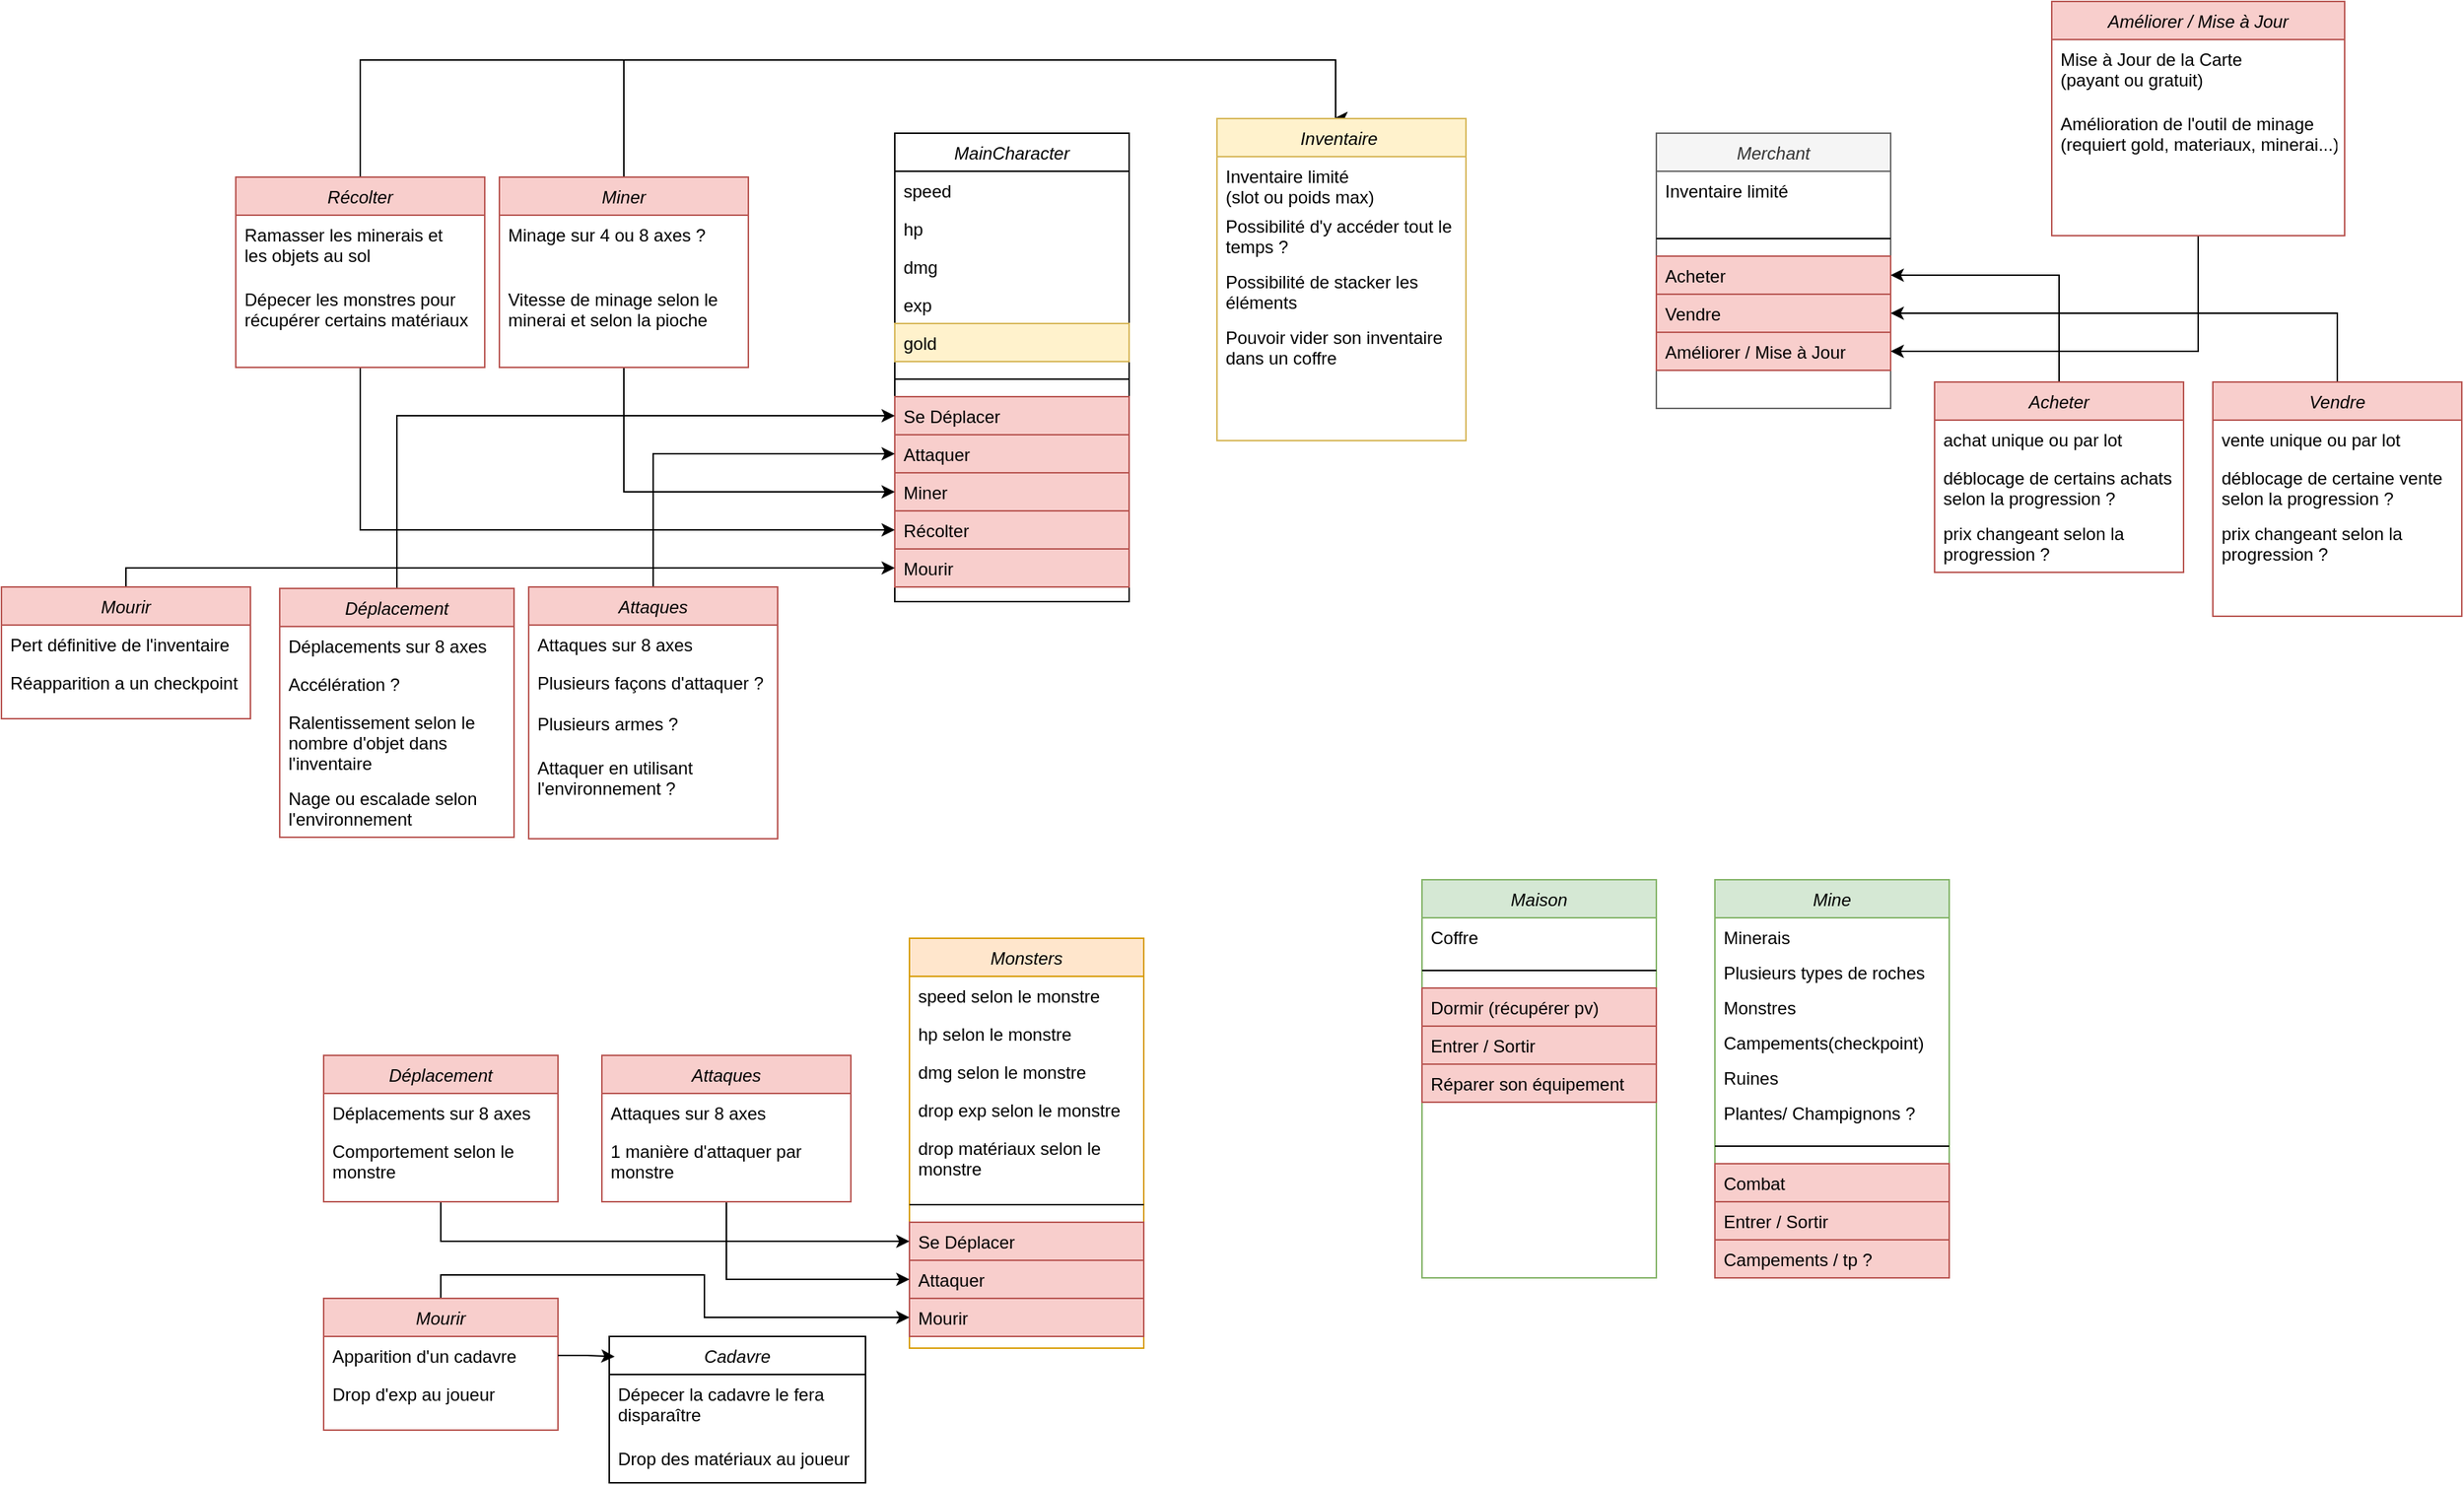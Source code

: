 <mxfile version="26.1.0">
  <diagram id="C5RBs43oDa-KdzZeNtuy" name="Page-1">
    <mxGraphModel dx="2159" dy="1051" grid="1" gridSize="10" guides="1" tooltips="1" connect="1" arrows="1" fold="1" page="1" pageScale="1" pageWidth="827" pageHeight="1169" math="0" shadow="0">
      <root>
        <mxCell id="WIyWlLk6GJQsqaUBKTNV-0" />
        <mxCell id="WIyWlLk6GJQsqaUBKTNV-1" parent="WIyWlLk6GJQsqaUBKTNV-0" />
        <mxCell id="zkfFHV4jXpPFQw0GAbJ--0" value="MainCharacter" style="swimlane;fontStyle=2;align=center;verticalAlign=top;childLayout=stackLayout;horizontal=1;startSize=26;horizontalStack=0;resizeParent=1;resizeLast=0;collapsible=1;marginBottom=0;rounded=0;shadow=0;strokeWidth=1;" parent="WIyWlLk6GJQsqaUBKTNV-1" vertex="1">
          <mxGeometry x="230" y="110" width="160" height="320" as="geometry">
            <mxRectangle x="230" y="140" width="160" height="26" as="alternateBounds" />
          </mxGeometry>
        </mxCell>
        <mxCell id="zkfFHV4jXpPFQw0GAbJ--1" value="speed&#xa;" style="text;align=left;verticalAlign=top;spacingLeft=4;spacingRight=4;overflow=hidden;rotatable=0;points=[[0,0.5],[1,0.5]];portConstraint=eastwest;" parent="zkfFHV4jXpPFQw0GAbJ--0" vertex="1">
          <mxGeometry y="26" width="160" height="26" as="geometry" />
        </mxCell>
        <mxCell id="zkfFHV4jXpPFQw0GAbJ--2" value="hp" style="text;align=left;verticalAlign=top;spacingLeft=4;spacingRight=4;overflow=hidden;rotatable=0;points=[[0,0.5],[1,0.5]];portConstraint=eastwest;rounded=0;shadow=0;html=0;" parent="zkfFHV4jXpPFQw0GAbJ--0" vertex="1">
          <mxGeometry y="52" width="160" height="26" as="geometry" />
        </mxCell>
        <mxCell id="zkfFHV4jXpPFQw0GAbJ--3" value="dmg&#xa;" style="text;align=left;verticalAlign=top;spacingLeft=4;spacingRight=4;overflow=hidden;rotatable=0;points=[[0,0.5],[1,0.5]];portConstraint=eastwest;rounded=0;shadow=0;html=0;" parent="zkfFHV4jXpPFQw0GAbJ--0" vertex="1">
          <mxGeometry y="78" width="160" height="26" as="geometry" />
        </mxCell>
        <mxCell id="N3ArxVO0G3h0Xi9gSyZn-0" value="exp" style="text;align=left;verticalAlign=top;spacingLeft=4;spacingRight=4;overflow=hidden;rotatable=0;points=[[0,0.5],[1,0.5]];portConstraint=eastwest;rounded=0;shadow=0;html=0;" vertex="1" parent="zkfFHV4jXpPFQw0GAbJ--0">
          <mxGeometry y="104" width="160" height="26" as="geometry" />
        </mxCell>
        <mxCell id="N3ArxVO0G3h0Xi9gSyZn-1" value="gold" style="text;align=left;verticalAlign=top;spacingLeft=4;spacingRight=4;overflow=hidden;rotatable=0;points=[[0,0.5],[1,0.5]];portConstraint=eastwest;rounded=0;shadow=0;html=0;fillColor=#fff2cc;strokeColor=#d6b656;" vertex="1" parent="zkfFHV4jXpPFQw0GAbJ--0">
          <mxGeometry y="130" width="160" height="26" as="geometry" />
        </mxCell>
        <mxCell id="zkfFHV4jXpPFQw0GAbJ--4" value="" style="line;html=1;strokeWidth=1;align=left;verticalAlign=middle;spacingTop=-1;spacingLeft=3;spacingRight=3;rotatable=0;labelPosition=right;points=[];portConstraint=eastwest;" parent="zkfFHV4jXpPFQw0GAbJ--0" vertex="1">
          <mxGeometry y="156" width="160" height="24" as="geometry" />
        </mxCell>
        <mxCell id="N3ArxVO0G3h0Xi9gSyZn-2" value="Se Déplacer" style="text;align=left;verticalAlign=top;spacingLeft=4;spacingRight=4;overflow=hidden;rotatable=0;points=[[0,0.5],[1,0.5]];portConstraint=eastwest;rounded=0;shadow=0;html=0;fillColor=#f8cecc;strokeColor=#b85450;" vertex="1" parent="zkfFHV4jXpPFQw0GAbJ--0">
          <mxGeometry y="180" width="160" height="26" as="geometry" />
        </mxCell>
        <mxCell id="N3ArxVO0G3h0Xi9gSyZn-3" value="Attaquer" style="text;align=left;verticalAlign=top;spacingLeft=4;spacingRight=4;overflow=hidden;rotatable=0;points=[[0,0.5],[1,0.5]];portConstraint=eastwest;rounded=0;shadow=0;html=0;fillColor=#f8cecc;strokeColor=#b85450;" vertex="1" parent="zkfFHV4jXpPFQw0GAbJ--0">
          <mxGeometry y="206" width="160" height="26" as="geometry" />
        </mxCell>
        <mxCell id="N3ArxVO0G3h0Xi9gSyZn-4" value="Miner" style="text;align=left;verticalAlign=top;spacingLeft=4;spacingRight=4;overflow=hidden;rotatable=0;points=[[0,0.5],[1,0.5]];portConstraint=eastwest;rounded=0;shadow=0;html=0;fillColor=#f8cecc;strokeColor=#b85450;" vertex="1" parent="zkfFHV4jXpPFQw0GAbJ--0">
          <mxGeometry y="232" width="160" height="26" as="geometry" />
        </mxCell>
        <mxCell id="N3ArxVO0G3h0Xi9gSyZn-5" value="Récolter&#xa;" style="text;align=left;verticalAlign=top;spacingLeft=4;spacingRight=4;overflow=hidden;rotatable=0;points=[[0,0.5],[1,0.5]];portConstraint=eastwest;rounded=0;shadow=0;html=0;fillColor=#f8cecc;strokeColor=#b85450;" vertex="1" parent="zkfFHV4jXpPFQw0GAbJ--0">
          <mxGeometry y="258" width="160" height="26" as="geometry" />
        </mxCell>
        <mxCell id="N3ArxVO0G3h0Xi9gSyZn-73" value="Mourir" style="text;align=left;verticalAlign=top;spacingLeft=4;spacingRight=4;overflow=hidden;rotatable=0;points=[[0,0.5],[1,0.5]];portConstraint=eastwest;rounded=0;shadow=0;html=0;fillColor=#f8cecc;strokeColor=#b85450;" vertex="1" parent="zkfFHV4jXpPFQw0GAbJ--0">
          <mxGeometry y="284" width="160" height="26" as="geometry" />
        </mxCell>
        <mxCell id="N3ArxVO0G3h0Xi9gSyZn-35" style="edgeStyle=orthogonalEdgeStyle;rounded=0;orthogonalLoop=1;jettySize=auto;html=1;entryX=0;entryY=0.5;entryDx=0;entryDy=0;" edge="1" parent="WIyWlLk6GJQsqaUBKTNV-1" source="N3ArxVO0G3h0Xi9gSyZn-6" target="N3ArxVO0G3h0Xi9gSyZn-2">
          <mxGeometry relative="1" as="geometry" />
        </mxCell>
        <mxCell id="N3ArxVO0G3h0Xi9gSyZn-6" value="Déplacement" style="swimlane;fontStyle=2;align=center;verticalAlign=top;childLayout=stackLayout;horizontal=1;startSize=26;horizontalStack=0;resizeParent=1;resizeLast=0;collapsible=1;marginBottom=0;rounded=0;shadow=0;strokeWidth=1;fillColor=#f8cecc;strokeColor=#b85450;" vertex="1" parent="WIyWlLk6GJQsqaUBKTNV-1">
          <mxGeometry x="-190" y="421" width="160" height="170" as="geometry">
            <mxRectangle x="230" y="140" width="160" height="26" as="alternateBounds" />
          </mxGeometry>
        </mxCell>
        <mxCell id="N3ArxVO0G3h0Xi9gSyZn-9" value="Déplacements sur 8 axes" style="text;align=left;verticalAlign=top;spacingLeft=4;spacingRight=4;overflow=hidden;rotatable=0;points=[[0,0.5],[1,0.5]];portConstraint=eastwest;rounded=0;shadow=0;html=0;" vertex="1" parent="N3ArxVO0G3h0Xi9gSyZn-6">
          <mxGeometry y="26" width="160" height="26" as="geometry" />
        </mxCell>
        <mxCell id="N3ArxVO0G3h0Xi9gSyZn-10" value="Accélération ?" style="text;align=left;verticalAlign=top;spacingLeft=4;spacingRight=4;overflow=hidden;rotatable=0;points=[[0,0.5],[1,0.5]];portConstraint=eastwest;rounded=0;shadow=0;html=0;" vertex="1" parent="N3ArxVO0G3h0Xi9gSyZn-6">
          <mxGeometry y="52" width="160" height="26" as="geometry" />
        </mxCell>
        <mxCell id="N3ArxVO0G3h0Xi9gSyZn-11" value="Ralentissement selon le &#xa;nombre d&#39;objet dans &#xa;l&#39;inventaire" style="text;align=left;verticalAlign=top;spacingLeft=4;spacingRight=4;overflow=hidden;rotatable=0;points=[[0,0.5],[1,0.5]];portConstraint=eastwest;rounded=0;shadow=0;html=0;" vertex="1" parent="N3ArxVO0G3h0Xi9gSyZn-6">
          <mxGeometry y="78" width="160" height="52" as="geometry" />
        </mxCell>
        <mxCell id="N3ArxVO0G3h0Xi9gSyZn-17" value="Nage ou escalade selon&#xa;l&#39;environnement" style="text;align=left;verticalAlign=top;spacingLeft=4;spacingRight=4;overflow=hidden;rotatable=0;points=[[0,0.5],[1,0.5]];portConstraint=eastwest;rounded=0;shadow=0;html=0;" vertex="1" parent="N3ArxVO0G3h0Xi9gSyZn-6">
          <mxGeometry y="130" width="160" height="40" as="geometry" />
        </mxCell>
        <mxCell id="N3ArxVO0G3h0Xi9gSyZn-34" style="edgeStyle=orthogonalEdgeStyle;rounded=0;orthogonalLoop=1;jettySize=auto;html=1;entryX=0;entryY=0.5;entryDx=0;entryDy=0;" edge="1" parent="WIyWlLk6GJQsqaUBKTNV-1" source="N3ArxVO0G3h0Xi9gSyZn-18" target="N3ArxVO0G3h0Xi9gSyZn-3">
          <mxGeometry relative="1" as="geometry" />
        </mxCell>
        <mxCell id="N3ArxVO0G3h0Xi9gSyZn-18" value="Attaques" style="swimlane;fontStyle=2;align=center;verticalAlign=top;childLayout=stackLayout;horizontal=1;startSize=26;horizontalStack=0;resizeParent=1;resizeLast=0;collapsible=1;marginBottom=0;rounded=0;shadow=0;strokeWidth=1;fillColor=#f8cecc;strokeColor=#b85450;" vertex="1" parent="WIyWlLk6GJQsqaUBKTNV-1">
          <mxGeometry x="-20" y="420" width="170" height="172" as="geometry">
            <mxRectangle x="230" y="140" width="160" height="26" as="alternateBounds" />
          </mxGeometry>
        </mxCell>
        <mxCell id="N3ArxVO0G3h0Xi9gSyZn-19" value="Attaques sur 8 axes" style="text;align=left;verticalAlign=top;spacingLeft=4;spacingRight=4;overflow=hidden;rotatable=0;points=[[0,0.5],[1,0.5]];portConstraint=eastwest;rounded=0;shadow=0;html=0;" vertex="1" parent="N3ArxVO0G3h0Xi9gSyZn-18">
          <mxGeometry y="26" width="170" height="26" as="geometry" />
        </mxCell>
        <mxCell id="N3ArxVO0G3h0Xi9gSyZn-20" value="Plusieurs façons d&#39;attaquer ?" style="text;align=left;verticalAlign=top;spacingLeft=4;spacingRight=4;overflow=hidden;rotatable=0;points=[[0,0.5],[1,0.5]];portConstraint=eastwest;rounded=0;shadow=0;html=0;" vertex="1" parent="N3ArxVO0G3h0Xi9gSyZn-18">
          <mxGeometry y="52" width="170" height="28" as="geometry" />
        </mxCell>
        <mxCell id="N3ArxVO0G3h0Xi9gSyZn-21" value="Plusieurs armes ?" style="text;align=left;verticalAlign=top;spacingLeft=4;spacingRight=4;overflow=hidden;rotatable=0;points=[[0,0.5],[1,0.5]];portConstraint=eastwest;rounded=0;shadow=0;html=0;" vertex="1" parent="N3ArxVO0G3h0Xi9gSyZn-18">
          <mxGeometry y="80" width="170" height="30" as="geometry" />
        </mxCell>
        <mxCell id="N3ArxVO0G3h0Xi9gSyZn-22" value="Attaquer en utilisant &#xa;l&#39;environnement ?" style="text;align=left;verticalAlign=top;spacingLeft=4;spacingRight=4;overflow=hidden;rotatable=0;points=[[0,0.5],[1,0.5]];portConstraint=eastwest;rounded=0;shadow=0;html=0;" vertex="1" parent="N3ArxVO0G3h0Xi9gSyZn-18">
          <mxGeometry y="110" width="170" height="40" as="geometry" />
        </mxCell>
        <mxCell id="N3ArxVO0G3h0Xi9gSyZn-33" style="edgeStyle=orthogonalEdgeStyle;rounded=0;orthogonalLoop=1;jettySize=auto;html=1;entryX=0;entryY=0.5;entryDx=0;entryDy=0;" edge="1" parent="WIyWlLk6GJQsqaUBKTNV-1" source="N3ArxVO0G3h0Xi9gSyZn-23" target="N3ArxVO0G3h0Xi9gSyZn-4">
          <mxGeometry relative="1" as="geometry" />
        </mxCell>
        <mxCell id="N3ArxVO0G3h0Xi9gSyZn-43" style="edgeStyle=orthogonalEdgeStyle;rounded=0;orthogonalLoop=1;jettySize=auto;html=1;" edge="1" parent="WIyWlLk6GJQsqaUBKTNV-1" source="N3ArxVO0G3h0Xi9gSyZn-23">
          <mxGeometry relative="1" as="geometry">
            <mxPoint x="530" y="100" as="targetPoint" />
            <Array as="points">
              <mxPoint x="45" y="60" />
              <mxPoint x="531" y="60" />
            </Array>
          </mxGeometry>
        </mxCell>
        <mxCell id="N3ArxVO0G3h0Xi9gSyZn-23" value="Miner" style="swimlane;fontStyle=2;align=center;verticalAlign=top;childLayout=stackLayout;horizontal=1;startSize=26;horizontalStack=0;resizeParent=1;resizeLast=0;collapsible=1;marginBottom=0;rounded=0;shadow=0;strokeWidth=1;fillColor=#f8cecc;strokeColor=#b85450;" vertex="1" parent="WIyWlLk6GJQsqaUBKTNV-1">
          <mxGeometry x="-40" y="140" width="170" height="130" as="geometry">
            <mxRectangle x="230" y="140" width="160" height="26" as="alternateBounds" />
          </mxGeometry>
        </mxCell>
        <mxCell id="N3ArxVO0G3h0Xi9gSyZn-24" value="Minage sur 4 ou 8 axes ?&#xa;" style="text;align=left;verticalAlign=top;spacingLeft=4;spacingRight=4;overflow=hidden;rotatable=0;points=[[0,0.5],[1,0.5]];portConstraint=eastwest;rounded=0;shadow=0;html=0;" vertex="1" parent="N3ArxVO0G3h0Xi9gSyZn-23">
          <mxGeometry y="26" width="170" height="44" as="geometry" />
        </mxCell>
        <mxCell id="N3ArxVO0G3h0Xi9gSyZn-29" value="Vitesse de minage selon le &#xa;minerai et selon la pioche " style="text;align=left;verticalAlign=top;spacingLeft=4;spacingRight=4;overflow=hidden;rotatable=0;points=[[0,0.5],[1,0.5]];portConstraint=eastwest;rounded=0;shadow=0;html=0;" vertex="1" parent="N3ArxVO0G3h0Xi9gSyZn-23">
          <mxGeometry y="70" width="170" height="44" as="geometry" />
        </mxCell>
        <mxCell id="N3ArxVO0G3h0Xi9gSyZn-36" style="edgeStyle=orthogonalEdgeStyle;rounded=0;orthogonalLoop=1;jettySize=auto;html=1;" edge="1" parent="WIyWlLk6GJQsqaUBKTNV-1" source="N3ArxVO0G3h0Xi9gSyZn-30" target="N3ArxVO0G3h0Xi9gSyZn-5">
          <mxGeometry relative="1" as="geometry" />
        </mxCell>
        <mxCell id="N3ArxVO0G3h0Xi9gSyZn-42" style="edgeStyle=orthogonalEdgeStyle;rounded=0;orthogonalLoop=1;jettySize=auto;html=1;" edge="1" parent="WIyWlLk6GJQsqaUBKTNV-1" source="N3ArxVO0G3h0Xi9gSyZn-30">
          <mxGeometry relative="1" as="geometry">
            <mxPoint x="530" y="100" as="targetPoint" />
            <Array as="points">
              <mxPoint x="-135" y="60" />
              <mxPoint x="531" y="60" />
            </Array>
          </mxGeometry>
        </mxCell>
        <mxCell id="N3ArxVO0G3h0Xi9gSyZn-30" value="Récolter" style="swimlane;fontStyle=2;align=center;verticalAlign=top;childLayout=stackLayout;horizontal=1;startSize=26;horizontalStack=0;resizeParent=1;resizeLast=0;collapsible=1;marginBottom=0;rounded=0;shadow=0;strokeWidth=1;fillColor=#f8cecc;strokeColor=#b85450;" vertex="1" parent="WIyWlLk6GJQsqaUBKTNV-1">
          <mxGeometry x="-220" y="140" width="170" height="130" as="geometry">
            <mxRectangle x="230" y="140" width="160" height="26" as="alternateBounds" />
          </mxGeometry>
        </mxCell>
        <mxCell id="N3ArxVO0G3h0Xi9gSyZn-31" value="Ramasser les minerais et &#xa;les objets au sol" style="text;align=left;verticalAlign=top;spacingLeft=4;spacingRight=4;overflow=hidden;rotatable=0;points=[[0,0.5],[1,0.5]];portConstraint=eastwest;rounded=0;shadow=0;html=0;" vertex="1" parent="N3ArxVO0G3h0Xi9gSyZn-30">
          <mxGeometry y="26" width="170" height="44" as="geometry" />
        </mxCell>
        <mxCell id="N3ArxVO0G3h0Xi9gSyZn-32" value="Dépecer les monstres pour &#xa;récupérer certains matériaux" style="text;align=left;verticalAlign=top;spacingLeft=4;spacingRight=4;overflow=hidden;rotatable=0;points=[[0,0.5],[1,0.5]];portConstraint=eastwest;rounded=0;shadow=0;html=0;" vertex="1" parent="N3ArxVO0G3h0Xi9gSyZn-30">
          <mxGeometry y="70" width="170" height="44" as="geometry" />
        </mxCell>
        <mxCell id="N3ArxVO0G3h0Xi9gSyZn-37" value="Inventaire " style="swimlane;fontStyle=2;align=center;verticalAlign=top;childLayout=stackLayout;horizontal=1;startSize=26;horizontalStack=0;resizeParent=1;resizeLast=0;collapsible=1;marginBottom=0;rounded=0;shadow=0;strokeWidth=1;fillColor=#fff2cc;strokeColor=#d6b656;" vertex="1" parent="WIyWlLk6GJQsqaUBKTNV-1">
          <mxGeometry x="450" y="100" width="170" height="220" as="geometry">
            <mxRectangle x="230" y="140" width="160" height="26" as="alternateBounds" />
          </mxGeometry>
        </mxCell>
        <mxCell id="N3ArxVO0G3h0Xi9gSyZn-38" value="Inventaire limité &#xa;(slot ou poids max)" style="text;align=left;verticalAlign=top;spacingLeft=4;spacingRight=4;overflow=hidden;rotatable=0;points=[[0,0.5],[1,0.5]];portConstraint=eastwest;rounded=0;shadow=0;html=0;" vertex="1" parent="N3ArxVO0G3h0Xi9gSyZn-37">
          <mxGeometry y="26" width="170" height="34" as="geometry" />
        </mxCell>
        <mxCell id="N3ArxVO0G3h0Xi9gSyZn-39" value="Possibilité d&#39;y accéder tout le &#xa;temps ?" style="text;align=left;verticalAlign=top;spacingLeft=4;spacingRight=4;overflow=hidden;rotatable=0;points=[[0,0.5],[1,0.5]];portConstraint=eastwest;rounded=0;shadow=0;html=0;" vertex="1" parent="N3ArxVO0G3h0Xi9gSyZn-37">
          <mxGeometry y="60" width="170" height="38" as="geometry" />
        </mxCell>
        <mxCell id="N3ArxVO0G3h0Xi9gSyZn-45" value="Possibilité de stacker les &#xa;éléments" style="text;align=left;verticalAlign=top;spacingLeft=4;spacingRight=4;overflow=hidden;rotatable=0;points=[[0,0.5],[1,0.5]];portConstraint=eastwest;rounded=0;shadow=0;html=0;" vertex="1" parent="N3ArxVO0G3h0Xi9gSyZn-37">
          <mxGeometry y="98" width="170" height="38" as="geometry" />
        </mxCell>
        <mxCell id="N3ArxVO0G3h0Xi9gSyZn-46" value="Pouvoir vider son inventaire &#xa;dans un coffre" style="text;align=left;verticalAlign=top;spacingLeft=4;spacingRight=4;overflow=hidden;rotatable=0;points=[[0,0.5],[1,0.5]];portConstraint=eastwest;rounded=0;shadow=0;html=0;" vertex="1" parent="N3ArxVO0G3h0Xi9gSyZn-37">
          <mxGeometry y="136" width="170" height="38" as="geometry" />
        </mxCell>
        <mxCell id="N3ArxVO0G3h0Xi9gSyZn-47" value="Monsters" style="swimlane;fontStyle=2;align=center;verticalAlign=top;childLayout=stackLayout;horizontal=1;startSize=26;horizontalStack=0;resizeParent=1;resizeLast=0;collapsible=1;marginBottom=0;rounded=0;shadow=0;strokeWidth=1;fillColor=#ffe6cc;strokeColor=#d79b00;" vertex="1" parent="WIyWlLk6GJQsqaUBKTNV-1">
          <mxGeometry x="240" y="660" width="160" height="280" as="geometry">
            <mxRectangle x="230" y="140" width="160" height="26" as="alternateBounds" />
          </mxGeometry>
        </mxCell>
        <mxCell id="N3ArxVO0G3h0Xi9gSyZn-48" value="speed selon le monstre" style="text;align=left;verticalAlign=top;spacingLeft=4;spacingRight=4;overflow=hidden;rotatable=0;points=[[0,0.5],[1,0.5]];portConstraint=eastwest;" vertex="1" parent="N3ArxVO0G3h0Xi9gSyZn-47">
          <mxGeometry y="26" width="160" height="26" as="geometry" />
        </mxCell>
        <mxCell id="N3ArxVO0G3h0Xi9gSyZn-49" value="hp selon le monstre" style="text;align=left;verticalAlign=top;spacingLeft=4;spacingRight=4;overflow=hidden;rotatable=0;points=[[0,0.5],[1,0.5]];portConstraint=eastwest;rounded=0;shadow=0;html=0;" vertex="1" parent="N3ArxVO0G3h0Xi9gSyZn-47">
          <mxGeometry y="52" width="160" height="26" as="geometry" />
        </mxCell>
        <mxCell id="N3ArxVO0G3h0Xi9gSyZn-50" value="dmg selon le monstre" style="text;align=left;verticalAlign=top;spacingLeft=4;spacingRight=4;overflow=hidden;rotatable=0;points=[[0,0.5],[1,0.5]];portConstraint=eastwest;rounded=0;shadow=0;html=0;" vertex="1" parent="N3ArxVO0G3h0Xi9gSyZn-47">
          <mxGeometry y="78" width="160" height="26" as="geometry" />
        </mxCell>
        <mxCell id="N3ArxVO0G3h0Xi9gSyZn-58" value="drop exp selon le monstre" style="text;align=left;verticalAlign=top;spacingLeft=4;spacingRight=4;overflow=hidden;rotatable=0;points=[[0,0.5],[1,0.5]];portConstraint=eastwest;rounded=0;shadow=0;html=0;" vertex="1" parent="N3ArxVO0G3h0Xi9gSyZn-47">
          <mxGeometry y="104" width="160" height="26" as="geometry" />
        </mxCell>
        <mxCell id="N3ArxVO0G3h0Xi9gSyZn-59" value="drop matériaux selon le &#xa;monstre" style="text;align=left;verticalAlign=top;spacingLeft=4;spacingRight=4;overflow=hidden;rotatable=0;points=[[0,0.5],[1,0.5]];portConstraint=eastwest;rounded=0;shadow=0;html=0;" vertex="1" parent="N3ArxVO0G3h0Xi9gSyZn-47">
          <mxGeometry y="130" width="160" height="40" as="geometry" />
        </mxCell>
        <mxCell id="N3ArxVO0G3h0Xi9gSyZn-53" value="" style="line;html=1;strokeWidth=1;align=left;verticalAlign=middle;spacingTop=-1;spacingLeft=3;spacingRight=3;rotatable=0;labelPosition=right;points=[];portConstraint=eastwest;" vertex="1" parent="N3ArxVO0G3h0Xi9gSyZn-47">
          <mxGeometry y="170" width="160" height="24" as="geometry" />
        </mxCell>
        <mxCell id="N3ArxVO0G3h0Xi9gSyZn-54" value="Se Déplacer" style="text;align=left;verticalAlign=top;spacingLeft=4;spacingRight=4;overflow=hidden;rotatable=0;points=[[0,0.5],[1,0.5]];portConstraint=eastwest;rounded=0;shadow=0;html=0;fillColor=#f8cecc;strokeColor=#b85450;" vertex="1" parent="N3ArxVO0G3h0Xi9gSyZn-47">
          <mxGeometry y="194" width="160" height="26" as="geometry" />
        </mxCell>
        <mxCell id="N3ArxVO0G3h0Xi9gSyZn-55" value="Attaquer" style="text;align=left;verticalAlign=top;spacingLeft=4;spacingRight=4;overflow=hidden;rotatable=0;points=[[0,0.5],[1,0.5]];portConstraint=eastwest;rounded=0;shadow=0;html=0;fillColor=#f8cecc;strokeColor=#b85450;" vertex="1" parent="N3ArxVO0G3h0Xi9gSyZn-47">
          <mxGeometry y="220" width="160" height="26" as="geometry" />
        </mxCell>
        <mxCell id="N3ArxVO0G3h0Xi9gSyZn-60" value="Mourir" style="text;align=left;verticalAlign=top;spacingLeft=4;spacingRight=4;overflow=hidden;rotatable=0;points=[[0,0.5],[1,0.5]];portConstraint=eastwest;rounded=0;shadow=0;html=0;fillColor=#f8cecc;strokeColor=#b85450;" vertex="1" parent="N3ArxVO0G3h0Xi9gSyZn-47">
          <mxGeometry y="246" width="160" height="26" as="geometry" />
        </mxCell>
        <mxCell id="N3ArxVO0G3h0Xi9gSyZn-71" style="edgeStyle=orthogonalEdgeStyle;rounded=0;orthogonalLoop=1;jettySize=auto;html=1;entryX=0;entryY=0.5;entryDx=0;entryDy=0;" edge="1" parent="WIyWlLk6GJQsqaUBKTNV-1" source="N3ArxVO0G3h0Xi9gSyZn-61" target="N3ArxVO0G3h0Xi9gSyZn-55">
          <mxGeometry relative="1" as="geometry" />
        </mxCell>
        <mxCell id="N3ArxVO0G3h0Xi9gSyZn-61" value="Attaques" style="swimlane;fontStyle=2;align=center;verticalAlign=top;childLayout=stackLayout;horizontal=1;startSize=26;horizontalStack=0;resizeParent=1;resizeLast=0;collapsible=1;marginBottom=0;rounded=0;shadow=0;strokeWidth=1;fillColor=#f8cecc;strokeColor=#b85450;" vertex="1" parent="WIyWlLk6GJQsqaUBKTNV-1">
          <mxGeometry x="30" y="740" width="170" height="100" as="geometry">
            <mxRectangle x="230" y="140" width="160" height="26" as="alternateBounds" />
          </mxGeometry>
        </mxCell>
        <mxCell id="N3ArxVO0G3h0Xi9gSyZn-62" value="Attaques sur 8 axes" style="text;align=left;verticalAlign=top;spacingLeft=4;spacingRight=4;overflow=hidden;rotatable=0;points=[[0,0.5],[1,0.5]];portConstraint=eastwest;rounded=0;shadow=0;html=0;" vertex="1" parent="N3ArxVO0G3h0Xi9gSyZn-61">
          <mxGeometry y="26" width="170" height="26" as="geometry" />
        </mxCell>
        <mxCell id="N3ArxVO0G3h0Xi9gSyZn-63" value="1 manière d&#39;attaquer par &#xa;monstre" style="text;align=left;verticalAlign=top;spacingLeft=4;spacingRight=4;overflow=hidden;rotatable=0;points=[[0,0.5],[1,0.5]];portConstraint=eastwest;rounded=0;shadow=0;html=0;" vertex="1" parent="N3ArxVO0G3h0Xi9gSyZn-61">
          <mxGeometry y="52" width="170" height="38" as="geometry" />
        </mxCell>
        <mxCell id="N3ArxVO0G3h0Xi9gSyZn-72" style="edgeStyle=orthogonalEdgeStyle;rounded=0;orthogonalLoop=1;jettySize=auto;html=1;entryX=0;entryY=0.5;entryDx=0;entryDy=0;" edge="1" parent="WIyWlLk6GJQsqaUBKTNV-1" source="N3ArxVO0G3h0Xi9gSyZn-66" target="N3ArxVO0G3h0Xi9gSyZn-54">
          <mxGeometry relative="1" as="geometry" />
        </mxCell>
        <mxCell id="N3ArxVO0G3h0Xi9gSyZn-66" value="Déplacement" style="swimlane;fontStyle=2;align=center;verticalAlign=top;childLayout=stackLayout;horizontal=1;startSize=26;horizontalStack=0;resizeParent=1;resizeLast=0;collapsible=1;marginBottom=0;rounded=0;shadow=0;strokeWidth=1;fillColor=#f8cecc;strokeColor=#b85450;" vertex="1" parent="WIyWlLk6GJQsqaUBKTNV-1">
          <mxGeometry x="-160" y="740" width="160" height="100" as="geometry">
            <mxRectangle x="230" y="140" width="160" height="26" as="alternateBounds" />
          </mxGeometry>
        </mxCell>
        <mxCell id="N3ArxVO0G3h0Xi9gSyZn-67" value="Déplacements sur 8 axes" style="text;align=left;verticalAlign=top;spacingLeft=4;spacingRight=4;overflow=hidden;rotatable=0;points=[[0,0.5],[1,0.5]];portConstraint=eastwest;rounded=0;shadow=0;html=0;" vertex="1" parent="N3ArxVO0G3h0Xi9gSyZn-66">
          <mxGeometry y="26" width="160" height="26" as="geometry" />
        </mxCell>
        <mxCell id="N3ArxVO0G3h0Xi9gSyZn-68" value="Comportement selon le &#xa;monstre" style="text;align=left;verticalAlign=top;spacingLeft=4;spacingRight=4;overflow=hidden;rotatable=0;points=[[0,0.5],[1,0.5]];portConstraint=eastwest;rounded=0;shadow=0;html=0;" vertex="1" parent="N3ArxVO0G3h0Xi9gSyZn-66">
          <mxGeometry y="52" width="160" height="38" as="geometry" />
        </mxCell>
        <mxCell id="N3ArxVO0G3h0Xi9gSyZn-78" style="edgeStyle=orthogonalEdgeStyle;rounded=0;orthogonalLoop=1;jettySize=auto;html=1;entryX=0;entryY=0.5;entryDx=0;entryDy=0;" edge="1" parent="WIyWlLk6GJQsqaUBKTNV-1" source="N3ArxVO0G3h0Xi9gSyZn-74" target="N3ArxVO0G3h0Xi9gSyZn-60">
          <mxGeometry relative="1" as="geometry">
            <Array as="points">
              <mxPoint x="-80" y="890" />
              <mxPoint x="100" y="890" />
              <mxPoint x="100" y="919" />
            </Array>
          </mxGeometry>
        </mxCell>
        <mxCell id="N3ArxVO0G3h0Xi9gSyZn-74" value="Mourir" style="swimlane;fontStyle=2;align=center;verticalAlign=top;childLayout=stackLayout;horizontal=1;startSize=26;horizontalStack=0;resizeParent=1;resizeLast=0;collapsible=1;marginBottom=0;rounded=0;shadow=0;strokeWidth=1;fillColor=#f8cecc;strokeColor=#b85450;" vertex="1" parent="WIyWlLk6GJQsqaUBKTNV-1">
          <mxGeometry x="-160" y="906" width="160" height="90" as="geometry">
            <mxRectangle x="230" y="140" width="160" height="26" as="alternateBounds" />
          </mxGeometry>
        </mxCell>
        <mxCell id="N3ArxVO0G3h0Xi9gSyZn-75" value="Apparition d&#39;un cadavre" style="text;align=left;verticalAlign=top;spacingLeft=4;spacingRight=4;overflow=hidden;rotatable=0;points=[[0,0.5],[1,0.5]];portConstraint=eastwest;rounded=0;shadow=0;html=0;" vertex="1" parent="N3ArxVO0G3h0Xi9gSyZn-74">
          <mxGeometry y="26" width="160" height="26" as="geometry" />
        </mxCell>
        <mxCell id="N3ArxVO0G3h0Xi9gSyZn-77" value="Drop d&#39;exp au joueur" style="text;align=left;verticalAlign=top;spacingLeft=4;spacingRight=4;overflow=hidden;rotatable=0;points=[[0,0.5],[1,0.5]];portConstraint=eastwest;rounded=0;shadow=0;html=0;" vertex="1" parent="N3ArxVO0G3h0Xi9gSyZn-74">
          <mxGeometry y="52" width="160" height="26" as="geometry" />
        </mxCell>
        <mxCell id="N3ArxVO0G3h0Xi9gSyZn-79" value="Cadavre" style="swimlane;fontStyle=2;align=center;verticalAlign=top;childLayout=stackLayout;horizontal=1;startSize=26;horizontalStack=0;resizeParent=1;resizeLast=0;collapsible=1;marginBottom=0;rounded=0;shadow=0;strokeWidth=1;" vertex="1" parent="WIyWlLk6GJQsqaUBKTNV-1">
          <mxGeometry x="35" y="932" width="175" height="100" as="geometry">
            <mxRectangle x="230" y="140" width="160" height="26" as="alternateBounds" />
          </mxGeometry>
        </mxCell>
        <mxCell id="N3ArxVO0G3h0Xi9gSyZn-80" value="Dépecer la cadavre le fera &#xa;disparaître" style="text;align=left;verticalAlign=top;spacingLeft=4;spacingRight=4;overflow=hidden;rotatable=0;points=[[0,0.5],[1,0.5]];portConstraint=eastwest;rounded=0;shadow=0;html=0;" vertex="1" parent="N3ArxVO0G3h0Xi9gSyZn-79">
          <mxGeometry y="26" width="175" height="44" as="geometry" />
        </mxCell>
        <mxCell id="N3ArxVO0G3h0Xi9gSyZn-81" value="Drop des matériaux au joueur" style="text;align=left;verticalAlign=top;spacingLeft=4;spacingRight=4;overflow=hidden;rotatable=0;points=[[0,0.5],[1,0.5]];portConstraint=eastwest;rounded=0;shadow=0;html=0;" vertex="1" parent="N3ArxVO0G3h0Xi9gSyZn-79">
          <mxGeometry y="70" width="175" height="26" as="geometry" />
        </mxCell>
        <mxCell id="N3ArxVO0G3h0Xi9gSyZn-83" style="edgeStyle=orthogonalEdgeStyle;rounded=0;orthogonalLoop=1;jettySize=auto;html=1;entryX=0.021;entryY=0.138;entryDx=0;entryDy=0;entryPerimeter=0;" edge="1" parent="WIyWlLk6GJQsqaUBKTNV-1" source="N3ArxVO0G3h0Xi9gSyZn-75" target="N3ArxVO0G3h0Xi9gSyZn-79">
          <mxGeometry relative="1" as="geometry" />
        </mxCell>
        <mxCell id="N3ArxVO0G3h0Xi9gSyZn-88" style="edgeStyle=orthogonalEdgeStyle;rounded=0;orthogonalLoop=1;jettySize=auto;html=1;entryX=0;entryY=0.5;entryDx=0;entryDy=0;" edge="1" parent="WIyWlLk6GJQsqaUBKTNV-1" source="N3ArxVO0G3h0Xi9gSyZn-84" target="N3ArxVO0G3h0Xi9gSyZn-73">
          <mxGeometry relative="1" as="geometry">
            <Array as="points">
              <mxPoint x="-295" y="407" />
            </Array>
          </mxGeometry>
        </mxCell>
        <mxCell id="N3ArxVO0G3h0Xi9gSyZn-84" value="Mourir" style="swimlane;fontStyle=2;align=center;verticalAlign=top;childLayout=stackLayout;horizontal=1;startSize=26;horizontalStack=0;resizeParent=1;resizeLast=0;collapsible=1;marginBottom=0;rounded=0;shadow=0;strokeWidth=1;fillColor=#f8cecc;strokeColor=#b85450;" vertex="1" parent="WIyWlLk6GJQsqaUBKTNV-1">
          <mxGeometry x="-380" y="420" width="170" height="90" as="geometry">
            <mxRectangle x="230" y="140" width="160" height="26" as="alternateBounds" />
          </mxGeometry>
        </mxCell>
        <mxCell id="N3ArxVO0G3h0Xi9gSyZn-85" value="Pert définitive de l&#39;inventaire" style="text;align=left;verticalAlign=top;spacingLeft=4;spacingRight=4;overflow=hidden;rotatable=0;points=[[0,0.5],[1,0.5]];portConstraint=eastwest;rounded=0;shadow=0;html=0;" vertex="1" parent="N3ArxVO0G3h0Xi9gSyZn-84">
          <mxGeometry y="26" width="170" height="26" as="geometry" />
        </mxCell>
        <mxCell id="N3ArxVO0G3h0Xi9gSyZn-87" value="Réapparition a un checkpoint " style="text;align=left;verticalAlign=top;spacingLeft=4;spacingRight=4;overflow=hidden;rotatable=0;points=[[0,0.5],[1,0.5]];portConstraint=eastwest;rounded=0;shadow=0;html=0;" vertex="1" parent="N3ArxVO0G3h0Xi9gSyZn-84">
          <mxGeometry y="52" width="170" height="26" as="geometry" />
        </mxCell>
        <mxCell id="N3ArxVO0G3h0Xi9gSyZn-89" value="Merchant" style="swimlane;fontStyle=2;align=center;verticalAlign=top;childLayout=stackLayout;horizontal=1;startSize=26;horizontalStack=0;resizeParent=1;resizeLast=0;collapsible=1;marginBottom=0;rounded=0;shadow=0;strokeWidth=1;fillColor=#f5f5f5;fontColor=#333333;strokeColor=#666666;" vertex="1" parent="WIyWlLk6GJQsqaUBKTNV-1">
          <mxGeometry x="750" y="110" width="160" height="188" as="geometry">
            <mxRectangle x="230" y="140" width="160" height="26" as="alternateBounds" />
          </mxGeometry>
        </mxCell>
        <mxCell id="N3ArxVO0G3h0Xi9gSyZn-107" value="Inventaire limité" style="text;align=left;verticalAlign=top;spacingLeft=4;spacingRight=4;overflow=hidden;rotatable=0;points=[[0,0.5],[1,0.5]];portConstraint=eastwest;rounded=0;shadow=0;html=0;" vertex="1" parent="N3ArxVO0G3h0Xi9gSyZn-89">
          <mxGeometry y="26" width="160" height="34" as="geometry" />
        </mxCell>
        <mxCell id="N3ArxVO0G3h0Xi9gSyZn-102" value="" style="line;html=1;strokeWidth=1;align=left;verticalAlign=middle;spacingTop=-1;spacingLeft=3;spacingRight=3;rotatable=0;labelPosition=right;points=[];portConstraint=eastwest;" vertex="1" parent="N3ArxVO0G3h0Xi9gSyZn-89">
          <mxGeometry y="60" width="160" height="24" as="geometry" />
        </mxCell>
        <mxCell id="N3ArxVO0G3h0Xi9gSyZn-103" value="Acheter" style="text;align=left;verticalAlign=top;spacingLeft=4;spacingRight=4;overflow=hidden;rotatable=0;points=[[0,0.5],[1,0.5]];portConstraint=eastwest;rounded=0;shadow=0;html=0;fillColor=#f8cecc;strokeColor=#b85450;" vertex="1" parent="N3ArxVO0G3h0Xi9gSyZn-89">
          <mxGeometry y="84" width="160" height="26" as="geometry" />
        </mxCell>
        <mxCell id="N3ArxVO0G3h0Xi9gSyZn-104" value="Vendre" style="text;align=left;verticalAlign=top;spacingLeft=4;spacingRight=4;overflow=hidden;rotatable=0;points=[[0,0.5],[1,0.5]];portConstraint=eastwest;rounded=0;shadow=0;html=0;fillColor=#f8cecc;strokeColor=#b85450;" vertex="1" parent="N3ArxVO0G3h0Xi9gSyZn-89">
          <mxGeometry y="110" width="160" height="26" as="geometry" />
        </mxCell>
        <mxCell id="N3ArxVO0G3h0Xi9gSyZn-105" value="Améliorer / Mise à Jour" style="text;align=left;verticalAlign=top;spacingLeft=4;spacingRight=4;overflow=hidden;rotatable=0;points=[[0,0.5],[1,0.5]];portConstraint=eastwest;rounded=0;shadow=0;html=0;fillColor=#f8cecc;strokeColor=#b85450;" vertex="1" parent="N3ArxVO0G3h0Xi9gSyZn-89">
          <mxGeometry y="136" width="160" height="26" as="geometry" />
        </mxCell>
        <mxCell id="N3ArxVO0G3h0Xi9gSyZn-121" style="edgeStyle=orthogonalEdgeStyle;rounded=0;orthogonalLoop=1;jettySize=auto;html=1;entryX=1;entryY=0.5;entryDx=0;entryDy=0;fontFamily=Helvetica;fontSize=12;fontColor=default;" edge="1" parent="WIyWlLk6GJQsqaUBKTNV-1" source="N3ArxVO0G3h0Xi9gSyZn-108" target="N3ArxVO0G3h0Xi9gSyZn-103">
          <mxGeometry relative="1" as="geometry" />
        </mxCell>
        <mxCell id="N3ArxVO0G3h0Xi9gSyZn-108" value="Acheter" style="swimlane;fontStyle=2;align=center;verticalAlign=top;childLayout=stackLayout;horizontal=1;startSize=26;horizontalStack=0;resizeParent=1;resizeLast=0;collapsible=1;marginBottom=0;rounded=0;shadow=0;strokeWidth=1;fillColor=#f8cecc;strokeColor=#b85450;" vertex="1" parent="WIyWlLk6GJQsqaUBKTNV-1">
          <mxGeometry x="940" y="280" width="170" height="130" as="geometry">
            <mxRectangle x="230" y="140" width="160" height="26" as="alternateBounds" />
          </mxGeometry>
        </mxCell>
        <mxCell id="N3ArxVO0G3h0Xi9gSyZn-109" value="achat unique ou par lot" style="text;align=left;verticalAlign=top;spacingLeft=4;spacingRight=4;overflow=hidden;rotatable=0;points=[[0,0.5],[1,0.5]];portConstraint=eastwest;rounded=0;shadow=0;html=0;" vertex="1" parent="N3ArxVO0G3h0Xi9gSyZn-108">
          <mxGeometry y="26" width="170" height="26" as="geometry" />
        </mxCell>
        <mxCell id="N3ArxVO0G3h0Xi9gSyZn-111" value="déblocage de certains achats &#xa;selon la progression ?" style="text;align=left;verticalAlign=top;spacingLeft=4;spacingRight=4;overflow=hidden;rotatable=0;points=[[0,0.5],[1,0.5]];portConstraint=eastwest;rounded=0;shadow=0;html=0;" vertex="1" parent="N3ArxVO0G3h0Xi9gSyZn-108">
          <mxGeometry y="52" width="170" height="38" as="geometry" />
        </mxCell>
        <mxCell id="N3ArxVO0G3h0Xi9gSyZn-110" value="prix changeant selon la &#xa;progression ?" style="text;align=left;verticalAlign=top;spacingLeft=4;spacingRight=4;overflow=hidden;rotatable=0;points=[[0,0.5],[1,0.5]];portConstraint=eastwest;rounded=0;shadow=0;html=0;" vertex="1" parent="N3ArxVO0G3h0Xi9gSyZn-108">
          <mxGeometry y="90" width="170" height="38" as="geometry" />
        </mxCell>
        <mxCell id="N3ArxVO0G3h0Xi9gSyZn-122" style="edgeStyle=orthogonalEdgeStyle;rounded=0;orthogonalLoop=1;jettySize=auto;html=1;entryX=1;entryY=0.5;entryDx=0;entryDy=0;fontFamily=Helvetica;fontSize=12;fontColor=default;" edge="1" parent="WIyWlLk6GJQsqaUBKTNV-1" source="N3ArxVO0G3h0Xi9gSyZn-112" target="N3ArxVO0G3h0Xi9gSyZn-104">
          <mxGeometry relative="1" as="geometry" />
        </mxCell>
        <mxCell id="N3ArxVO0G3h0Xi9gSyZn-112" value="Vendre" style="swimlane;fontStyle=2;align=center;verticalAlign=top;childLayout=stackLayout;horizontal=1;startSize=26;horizontalStack=0;resizeParent=1;resizeLast=0;collapsible=1;marginBottom=0;rounded=0;shadow=0;strokeWidth=1;fillColor=#f8cecc;strokeColor=#b85450;" vertex="1" parent="WIyWlLk6GJQsqaUBKTNV-1">
          <mxGeometry x="1130" y="280" width="170" height="160" as="geometry">
            <mxRectangle x="230" y="140" width="160" height="26" as="alternateBounds" />
          </mxGeometry>
        </mxCell>
        <mxCell id="N3ArxVO0G3h0Xi9gSyZn-113" value="vente unique ou par lot" style="text;align=left;verticalAlign=top;spacingLeft=4;spacingRight=4;overflow=hidden;rotatable=0;points=[[0,0.5],[1,0.5]];portConstraint=eastwest;rounded=0;shadow=0;html=0;" vertex="1" parent="N3ArxVO0G3h0Xi9gSyZn-112">
          <mxGeometry y="26" width="170" height="26" as="geometry" />
        </mxCell>
        <mxCell id="N3ArxVO0G3h0Xi9gSyZn-114" value="déblocage de certaine vente&#xa;selon la progression ?" style="text;align=left;verticalAlign=top;spacingLeft=4;spacingRight=4;overflow=hidden;rotatable=0;points=[[0,0.5],[1,0.5]];portConstraint=eastwest;rounded=0;shadow=0;html=0;" vertex="1" parent="N3ArxVO0G3h0Xi9gSyZn-112">
          <mxGeometry y="52" width="170" height="38" as="geometry" />
        </mxCell>
        <mxCell id="N3ArxVO0G3h0Xi9gSyZn-115" value="prix changeant selon la &#xa;progression ?" style="text;align=left;verticalAlign=top;spacingLeft=4;spacingRight=4;overflow=hidden;rotatable=0;points=[[0,0.5],[1,0.5]];portConstraint=eastwest;rounded=0;shadow=0;html=0;" vertex="1" parent="N3ArxVO0G3h0Xi9gSyZn-112">
          <mxGeometry y="90" width="170" height="38" as="geometry" />
        </mxCell>
        <mxCell id="N3ArxVO0G3h0Xi9gSyZn-120" style="edgeStyle=orthogonalEdgeStyle;rounded=0;orthogonalLoop=1;jettySize=auto;html=1;entryX=1;entryY=0.5;entryDx=0;entryDy=0;fontFamily=Helvetica;fontSize=12;fontColor=default;" edge="1" parent="WIyWlLk6GJQsqaUBKTNV-1" source="N3ArxVO0G3h0Xi9gSyZn-116" target="N3ArxVO0G3h0Xi9gSyZn-105">
          <mxGeometry relative="1" as="geometry" />
        </mxCell>
        <mxCell id="N3ArxVO0G3h0Xi9gSyZn-116" value="Améliorer / Mise à Jour" style="swimlane;fontStyle=2;align=center;verticalAlign=top;childLayout=stackLayout;horizontal=1;startSize=26;horizontalStack=0;resizeParent=1;resizeLast=0;collapsible=1;marginBottom=0;rounded=0;shadow=0;strokeWidth=1;fillColor=#f8cecc;strokeColor=#b85450;" vertex="1" parent="WIyWlLk6GJQsqaUBKTNV-1">
          <mxGeometry x="1020" y="20" width="200" height="160" as="geometry">
            <mxRectangle x="230" y="140" width="160" height="26" as="alternateBounds" />
          </mxGeometry>
        </mxCell>
        <mxCell id="N3ArxVO0G3h0Xi9gSyZn-117" value="Mise à Jour de la Carte &#xa;(payant ou gratuit)" style="text;align=left;verticalAlign=top;spacingLeft=4;spacingRight=4;overflow=hidden;rotatable=0;points=[[0,0.5],[1,0.5]];portConstraint=eastwest;rounded=0;shadow=0;html=0;" vertex="1" parent="N3ArxVO0G3h0Xi9gSyZn-116">
          <mxGeometry y="26" width="200" height="44" as="geometry" />
        </mxCell>
        <mxCell id="N3ArxVO0G3h0Xi9gSyZn-118" value="Amélioration de l&#39;outil de minage&#xa;(requiert gold, materiaux, minerai...)" style="text;align=left;verticalAlign=top;spacingLeft=4;spacingRight=4;overflow=hidden;rotatable=0;points=[[0,0.5],[1,0.5]];portConstraint=eastwest;rounded=0;shadow=0;html=0;" vertex="1" parent="N3ArxVO0G3h0Xi9gSyZn-116">
          <mxGeometry y="70" width="200" height="38" as="geometry" />
        </mxCell>
        <mxCell id="N3ArxVO0G3h0Xi9gSyZn-124" value="Mine" style="swimlane;fontStyle=2;align=center;verticalAlign=top;childLayout=stackLayout;horizontal=1;startSize=26;horizontalStack=0;resizeParent=1;resizeLast=0;collapsible=1;marginBottom=0;rounded=0;shadow=0;strokeWidth=1;fillColor=#d5e8d4;strokeColor=#82b366;" vertex="1" parent="WIyWlLk6GJQsqaUBKTNV-1">
          <mxGeometry x="790" y="620" width="160" height="272" as="geometry">
            <mxRectangle x="230" y="140" width="160" height="26" as="alternateBounds" />
          </mxGeometry>
        </mxCell>
        <mxCell id="N3ArxVO0G3h0Xi9gSyZn-125" value="Minerais&#xa;" style="text;align=left;verticalAlign=top;spacingLeft=4;spacingRight=4;overflow=hidden;rotatable=0;points=[[0,0.5],[1,0.5]];portConstraint=eastwest;rounded=0;shadow=0;html=0;" vertex="1" parent="N3ArxVO0G3h0Xi9gSyZn-124">
          <mxGeometry y="26" width="160" height="24" as="geometry" />
        </mxCell>
        <mxCell id="N3ArxVO0G3h0Xi9gSyZn-133" value="Plusieurs types de roches" style="text;align=left;verticalAlign=top;spacingLeft=4;spacingRight=4;overflow=hidden;rotatable=0;points=[[0,0.5],[1,0.5]];portConstraint=eastwest;rounded=0;shadow=0;html=0;" vertex="1" parent="N3ArxVO0G3h0Xi9gSyZn-124">
          <mxGeometry y="50" width="160" height="24" as="geometry" />
        </mxCell>
        <mxCell id="N3ArxVO0G3h0Xi9gSyZn-130" value="Monstres" style="text;align=left;verticalAlign=top;spacingLeft=4;spacingRight=4;overflow=hidden;rotatable=0;points=[[0,0.5],[1,0.5]];portConstraint=eastwest;rounded=0;shadow=0;html=0;" vertex="1" parent="N3ArxVO0G3h0Xi9gSyZn-124">
          <mxGeometry y="74" width="160" height="24" as="geometry" />
        </mxCell>
        <mxCell id="N3ArxVO0G3h0Xi9gSyZn-131" value="Campements(checkpoint)" style="text;align=left;verticalAlign=top;spacingLeft=4;spacingRight=4;overflow=hidden;rotatable=0;points=[[0,0.5],[1,0.5]];portConstraint=eastwest;rounded=0;shadow=0;html=0;" vertex="1" parent="N3ArxVO0G3h0Xi9gSyZn-124">
          <mxGeometry y="98" width="160" height="24" as="geometry" />
        </mxCell>
        <mxCell id="N3ArxVO0G3h0Xi9gSyZn-132" value="Ruines" style="text;align=left;verticalAlign=top;spacingLeft=4;spacingRight=4;overflow=hidden;rotatable=0;points=[[0,0.5],[1,0.5]];portConstraint=eastwest;rounded=0;shadow=0;html=0;" vertex="1" parent="N3ArxVO0G3h0Xi9gSyZn-124">
          <mxGeometry y="122" width="160" height="24" as="geometry" />
        </mxCell>
        <mxCell id="N3ArxVO0G3h0Xi9gSyZn-134" value="Plantes/ Champignons ?" style="text;align=left;verticalAlign=top;spacingLeft=4;spacingRight=4;overflow=hidden;rotatable=0;points=[[0,0.5],[1,0.5]];portConstraint=eastwest;rounded=0;shadow=0;html=0;" vertex="1" parent="N3ArxVO0G3h0Xi9gSyZn-124">
          <mxGeometry y="146" width="160" height="24" as="geometry" />
        </mxCell>
        <mxCell id="N3ArxVO0G3h0Xi9gSyZn-126" value="" style="line;html=1;strokeWidth=1;align=left;verticalAlign=middle;spacingTop=-1;spacingLeft=3;spacingRight=3;rotatable=0;labelPosition=right;points=[];portConstraint=eastwest;" vertex="1" parent="N3ArxVO0G3h0Xi9gSyZn-124">
          <mxGeometry y="170" width="160" height="24" as="geometry" />
        </mxCell>
        <mxCell id="N3ArxVO0G3h0Xi9gSyZn-127" value="Combat" style="text;align=left;verticalAlign=top;spacingLeft=4;spacingRight=4;overflow=hidden;rotatable=0;points=[[0,0.5],[1,0.5]];portConstraint=eastwest;rounded=0;shadow=0;html=0;fillColor=#f8cecc;strokeColor=#b85450;" vertex="1" parent="N3ArxVO0G3h0Xi9gSyZn-124">
          <mxGeometry y="194" width="160" height="26" as="geometry" />
        </mxCell>
        <mxCell id="N3ArxVO0G3h0Xi9gSyZn-128" value="Entrer / Sortir" style="text;align=left;verticalAlign=top;spacingLeft=4;spacingRight=4;overflow=hidden;rotatable=0;points=[[0,0.5],[1,0.5]];portConstraint=eastwest;rounded=0;shadow=0;html=0;fillColor=#f8cecc;strokeColor=#b85450;" vertex="1" parent="N3ArxVO0G3h0Xi9gSyZn-124">
          <mxGeometry y="220" width="160" height="26" as="geometry" />
        </mxCell>
        <mxCell id="N3ArxVO0G3h0Xi9gSyZn-129" value="Campements / tp ?" style="text;align=left;verticalAlign=top;spacingLeft=4;spacingRight=4;overflow=hidden;rotatable=0;points=[[0,0.5],[1,0.5]];portConstraint=eastwest;rounded=0;shadow=0;html=0;fillColor=#f8cecc;strokeColor=#b85450;" vertex="1" parent="N3ArxVO0G3h0Xi9gSyZn-124">
          <mxGeometry y="246" width="160" height="26" as="geometry" />
        </mxCell>
        <mxCell id="N3ArxVO0G3h0Xi9gSyZn-135" value="Maison" style="swimlane;fontStyle=2;align=center;verticalAlign=top;childLayout=stackLayout;horizontal=1;startSize=26;horizontalStack=0;resizeParent=1;resizeLast=0;collapsible=1;marginBottom=0;rounded=0;shadow=0;strokeWidth=1;fillColor=#d5e8d4;strokeColor=#82b366;" vertex="1" parent="WIyWlLk6GJQsqaUBKTNV-1">
          <mxGeometry x="590" y="620" width="160" height="272" as="geometry">
            <mxRectangle x="230" y="140" width="160" height="26" as="alternateBounds" />
          </mxGeometry>
        </mxCell>
        <mxCell id="N3ArxVO0G3h0Xi9gSyZn-136" value="Coffre" style="text;align=left;verticalAlign=top;spacingLeft=4;spacingRight=4;overflow=hidden;rotatable=0;points=[[0,0.5],[1,0.5]];portConstraint=eastwest;rounded=0;shadow=0;html=0;" vertex="1" parent="N3ArxVO0G3h0Xi9gSyZn-135">
          <mxGeometry y="26" width="160" height="24" as="geometry" />
        </mxCell>
        <mxCell id="N3ArxVO0G3h0Xi9gSyZn-142" value="" style="line;html=1;strokeWidth=1;align=left;verticalAlign=middle;spacingTop=-1;spacingLeft=3;spacingRight=3;rotatable=0;labelPosition=right;points=[];portConstraint=eastwest;" vertex="1" parent="N3ArxVO0G3h0Xi9gSyZn-135">
          <mxGeometry y="50" width="160" height="24" as="geometry" />
        </mxCell>
        <mxCell id="N3ArxVO0G3h0Xi9gSyZn-143" value="Dormir (récupérer pv)" style="text;align=left;verticalAlign=top;spacingLeft=4;spacingRight=4;overflow=hidden;rotatable=0;points=[[0,0.5],[1,0.5]];portConstraint=eastwest;rounded=0;shadow=0;html=0;fillColor=#f8cecc;strokeColor=#b85450;" vertex="1" parent="N3ArxVO0G3h0Xi9gSyZn-135">
          <mxGeometry y="74" width="160" height="26" as="geometry" />
        </mxCell>
        <mxCell id="N3ArxVO0G3h0Xi9gSyZn-144" value="Entrer / Sortir" style="text;align=left;verticalAlign=top;spacingLeft=4;spacingRight=4;overflow=hidden;rotatable=0;points=[[0,0.5],[1,0.5]];portConstraint=eastwest;rounded=0;shadow=0;html=0;fillColor=#f8cecc;strokeColor=#b85450;" vertex="1" parent="N3ArxVO0G3h0Xi9gSyZn-135">
          <mxGeometry y="100" width="160" height="26" as="geometry" />
        </mxCell>
        <mxCell id="N3ArxVO0G3h0Xi9gSyZn-145" value="Réparer son équipement" style="text;align=left;verticalAlign=top;spacingLeft=4;spacingRight=4;overflow=hidden;rotatable=0;points=[[0,0.5],[1,0.5]];portConstraint=eastwest;rounded=0;shadow=0;html=0;fillColor=#f8cecc;strokeColor=#b85450;" vertex="1" parent="N3ArxVO0G3h0Xi9gSyZn-135">
          <mxGeometry y="126" width="160" height="26" as="geometry" />
        </mxCell>
      </root>
    </mxGraphModel>
  </diagram>
</mxfile>
